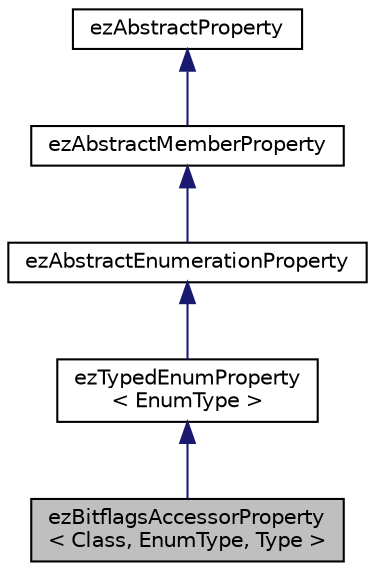 digraph "ezBitflagsAccessorProperty&lt; Class, EnumType, Type &gt;"
{
 // LATEX_PDF_SIZE
  edge [fontname="Helvetica",fontsize="10",labelfontname="Helvetica",labelfontsize="10"];
  node [fontname="Helvetica",fontsize="10",shape=record];
  Node1 [label="ezBitflagsAccessorProperty\l\< Class, EnumType, Type \>",height=0.2,width=0.4,color="black", fillcolor="grey75", style="filled", fontcolor="black",tooltip="[internal] An implementation of ezTypedEnumProperty that uses custom getter / setter functions to acc..."];
  Node2 -> Node1 [dir="back",color="midnightblue",fontsize="10",style="solid",fontname="Helvetica"];
  Node2 [label="ezTypedEnumProperty\l\< EnumType \>",height=0.2,width=0.4,color="black", fillcolor="white", style="filled",URL="$db/d5d/classez_typed_enum_property.htm",tooltip="[internal] Base class for enum / bitflags properties that already defines the type."];
  Node3 -> Node2 [dir="back",color="midnightblue",fontsize="10",style="solid",fontname="Helvetica"];
  Node3 [label="ezAbstractEnumerationProperty",height=0.2,width=0.4,color="black", fillcolor="white", style="filled",URL="$d4/d61/classez_abstract_enumeration_property.htm",tooltip="The base class for enum and bitflags member properties."];
  Node4 -> Node3 [dir="back",color="midnightblue",fontsize="10",style="solid",fontname="Helvetica"];
  Node4 [label="ezAbstractMemberProperty",height=0.2,width=0.4,color="black", fillcolor="white", style="filled",URL="$da/d67/classez_abstract_member_property.htm",tooltip="This is the base class for all properties that are members of a class. It provides more information a..."];
  Node5 -> Node4 [dir="back",color="midnightblue",fontsize="10",style="solid",fontname="Helvetica"];
  Node5 [label="ezAbstractProperty",height=0.2,width=0.4,color="black", fillcolor="white", style="filled",URL="$d6/d81/classez_abstract_property.htm",tooltip="This is the base interface for all properties in the reflection system. It provides enough informatio..."];
}
